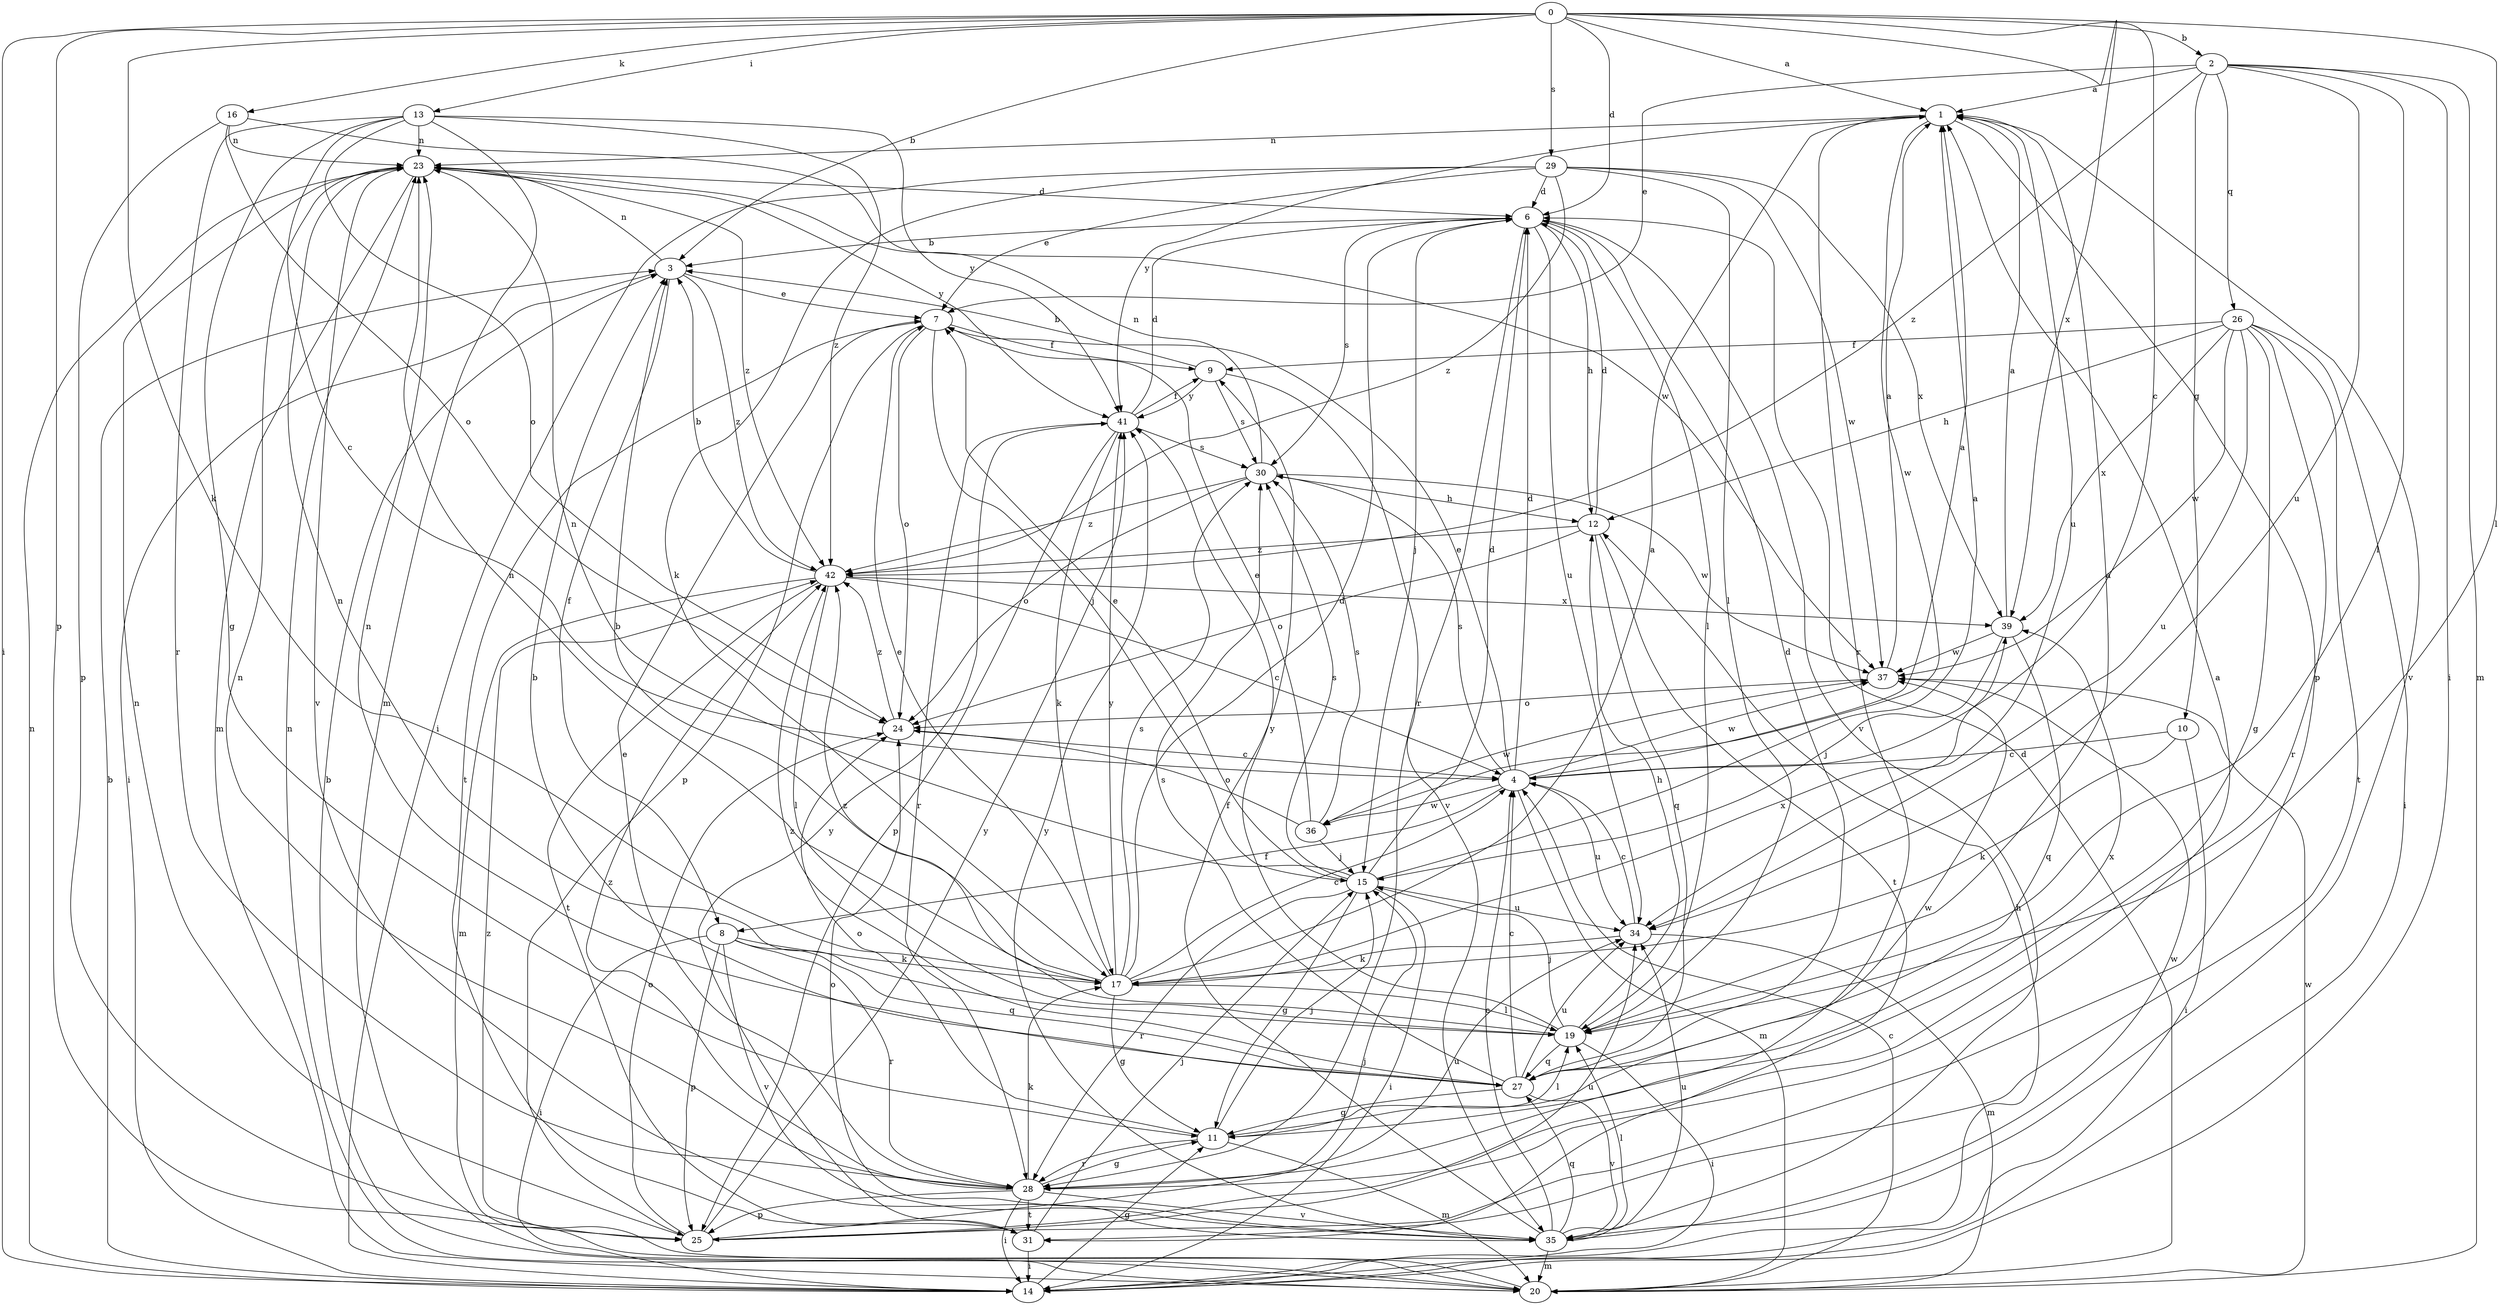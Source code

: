 strict digraph  {
0;
1;
2;
3;
4;
6;
7;
8;
9;
10;
11;
12;
13;
14;
15;
16;
17;
19;
20;
23;
24;
25;
26;
27;
28;
29;
30;
31;
34;
35;
36;
37;
39;
41;
42;
0 -> 1  [label=a];
0 -> 2  [label=b];
0 -> 3  [label=b];
0 -> 4  [label=c];
0 -> 6  [label=d];
0 -> 13  [label=i];
0 -> 14  [label=i];
0 -> 16  [label=k];
0 -> 17  [label=k];
0 -> 19  [label=l];
0 -> 25  [label=p];
0 -> 29  [label=s];
0 -> 39  [label=x];
1 -> 23  [label=n];
1 -> 25  [label=p];
1 -> 28  [label=r];
1 -> 34  [label=u];
1 -> 35  [label=v];
1 -> 36  [label=w];
1 -> 41  [label=y];
2 -> 1  [label=a];
2 -> 7  [label=e];
2 -> 10  [label=g];
2 -> 14  [label=i];
2 -> 19  [label=l];
2 -> 20  [label=m];
2 -> 26  [label=q];
2 -> 34  [label=u];
2 -> 42  [label=z];
3 -> 7  [label=e];
3 -> 8  [label=f];
3 -> 14  [label=i];
3 -> 23  [label=n];
3 -> 42  [label=z];
4 -> 1  [label=a];
4 -> 6  [label=d];
4 -> 7  [label=e];
4 -> 8  [label=f];
4 -> 20  [label=m];
4 -> 30  [label=s];
4 -> 34  [label=u];
4 -> 36  [label=w];
4 -> 37  [label=w];
6 -> 3  [label=b];
6 -> 12  [label=h];
6 -> 15  [label=j];
6 -> 19  [label=l];
6 -> 28  [label=r];
6 -> 30  [label=s];
6 -> 34  [label=u];
6 -> 35  [label=v];
7 -> 9  [label=f];
7 -> 15  [label=j];
7 -> 24  [label=o];
7 -> 25  [label=p];
7 -> 31  [label=t];
8 -> 14  [label=i];
8 -> 17  [label=k];
8 -> 25  [label=p];
8 -> 27  [label=q];
8 -> 28  [label=r];
8 -> 35  [label=v];
9 -> 3  [label=b];
9 -> 30  [label=s];
9 -> 35  [label=v];
9 -> 41  [label=y];
10 -> 4  [label=c];
10 -> 14  [label=i];
10 -> 17  [label=k];
11 -> 15  [label=j];
11 -> 19  [label=l];
11 -> 20  [label=m];
11 -> 24  [label=o];
11 -> 28  [label=r];
11 -> 37  [label=w];
12 -> 6  [label=d];
12 -> 24  [label=o];
12 -> 27  [label=q];
12 -> 31  [label=t];
12 -> 42  [label=z];
13 -> 4  [label=c];
13 -> 11  [label=g];
13 -> 20  [label=m];
13 -> 23  [label=n];
13 -> 24  [label=o];
13 -> 28  [label=r];
13 -> 41  [label=y];
13 -> 42  [label=z];
14 -> 3  [label=b];
14 -> 11  [label=g];
14 -> 12  [label=h];
14 -> 23  [label=n];
15 -> 1  [label=a];
15 -> 6  [label=d];
15 -> 7  [label=e];
15 -> 11  [label=g];
15 -> 14  [label=i];
15 -> 23  [label=n];
15 -> 28  [label=r];
15 -> 30  [label=s];
15 -> 34  [label=u];
16 -> 23  [label=n];
16 -> 24  [label=o];
16 -> 25  [label=p];
16 -> 37  [label=w];
17 -> 1  [label=a];
17 -> 3  [label=b];
17 -> 4  [label=c];
17 -> 6  [label=d];
17 -> 7  [label=e];
17 -> 11  [label=g];
17 -> 19  [label=l];
17 -> 23  [label=n];
17 -> 30  [label=s];
17 -> 39  [label=x];
17 -> 41  [label=y];
19 -> 1  [label=a];
19 -> 12  [label=h];
19 -> 14  [label=i];
19 -> 15  [label=j];
19 -> 23  [label=n];
19 -> 27  [label=q];
19 -> 41  [label=y];
19 -> 42  [label=z];
20 -> 3  [label=b];
20 -> 4  [label=c];
20 -> 6  [label=d];
20 -> 23  [label=n];
20 -> 37  [label=w];
20 -> 42  [label=z];
23 -> 6  [label=d];
23 -> 20  [label=m];
23 -> 35  [label=v];
23 -> 41  [label=y];
23 -> 42  [label=z];
24 -> 4  [label=c];
24 -> 42  [label=z];
25 -> 1  [label=a];
25 -> 15  [label=j];
25 -> 23  [label=n];
25 -> 24  [label=o];
25 -> 34  [label=u];
25 -> 41  [label=y];
26 -> 9  [label=f];
26 -> 11  [label=g];
26 -> 12  [label=h];
26 -> 14  [label=i];
26 -> 28  [label=r];
26 -> 31  [label=t];
26 -> 34  [label=u];
26 -> 37  [label=w];
26 -> 39  [label=x];
27 -> 3  [label=b];
27 -> 4  [label=c];
27 -> 6  [label=d];
27 -> 11  [label=g];
27 -> 23  [label=n];
27 -> 30  [label=s];
27 -> 34  [label=u];
27 -> 35  [label=v];
27 -> 39  [label=x];
27 -> 42  [label=z];
28 -> 7  [label=e];
28 -> 11  [label=g];
28 -> 14  [label=i];
28 -> 17  [label=k];
28 -> 23  [label=n];
28 -> 25  [label=p];
28 -> 31  [label=t];
28 -> 34  [label=u];
28 -> 35  [label=v];
28 -> 42  [label=z];
29 -> 6  [label=d];
29 -> 7  [label=e];
29 -> 14  [label=i];
29 -> 17  [label=k];
29 -> 19  [label=l];
29 -> 37  [label=w];
29 -> 39  [label=x];
29 -> 42  [label=z];
30 -> 12  [label=h];
30 -> 23  [label=n];
30 -> 24  [label=o];
30 -> 37  [label=w];
30 -> 42  [label=z];
31 -> 14  [label=i];
31 -> 15  [label=j];
31 -> 41  [label=y];
34 -> 4  [label=c];
34 -> 17  [label=k];
34 -> 20  [label=m];
35 -> 4  [label=c];
35 -> 9  [label=f];
35 -> 19  [label=l];
35 -> 20  [label=m];
35 -> 24  [label=o];
35 -> 27  [label=q];
35 -> 34  [label=u];
35 -> 37  [label=w];
35 -> 41  [label=y];
36 -> 7  [label=e];
36 -> 15  [label=j];
36 -> 24  [label=o];
36 -> 30  [label=s];
36 -> 37  [label=w];
37 -> 1  [label=a];
37 -> 24  [label=o];
39 -> 1  [label=a];
39 -> 15  [label=j];
39 -> 27  [label=q];
39 -> 37  [label=w];
41 -> 6  [label=d];
41 -> 9  [label=f];
41 -> 17  [label=k];
41 -> 25  [label=p];
41 -> 28  [label=r];
41 -> 30  [label=s];
42 -> 3  [label=b];
42 -> 4  [label=c];
42 -> 19  [label=l];
42 -> 20  [label=m];
42 -> 31  [label=t];
42 -> 39  [label=x];
}
